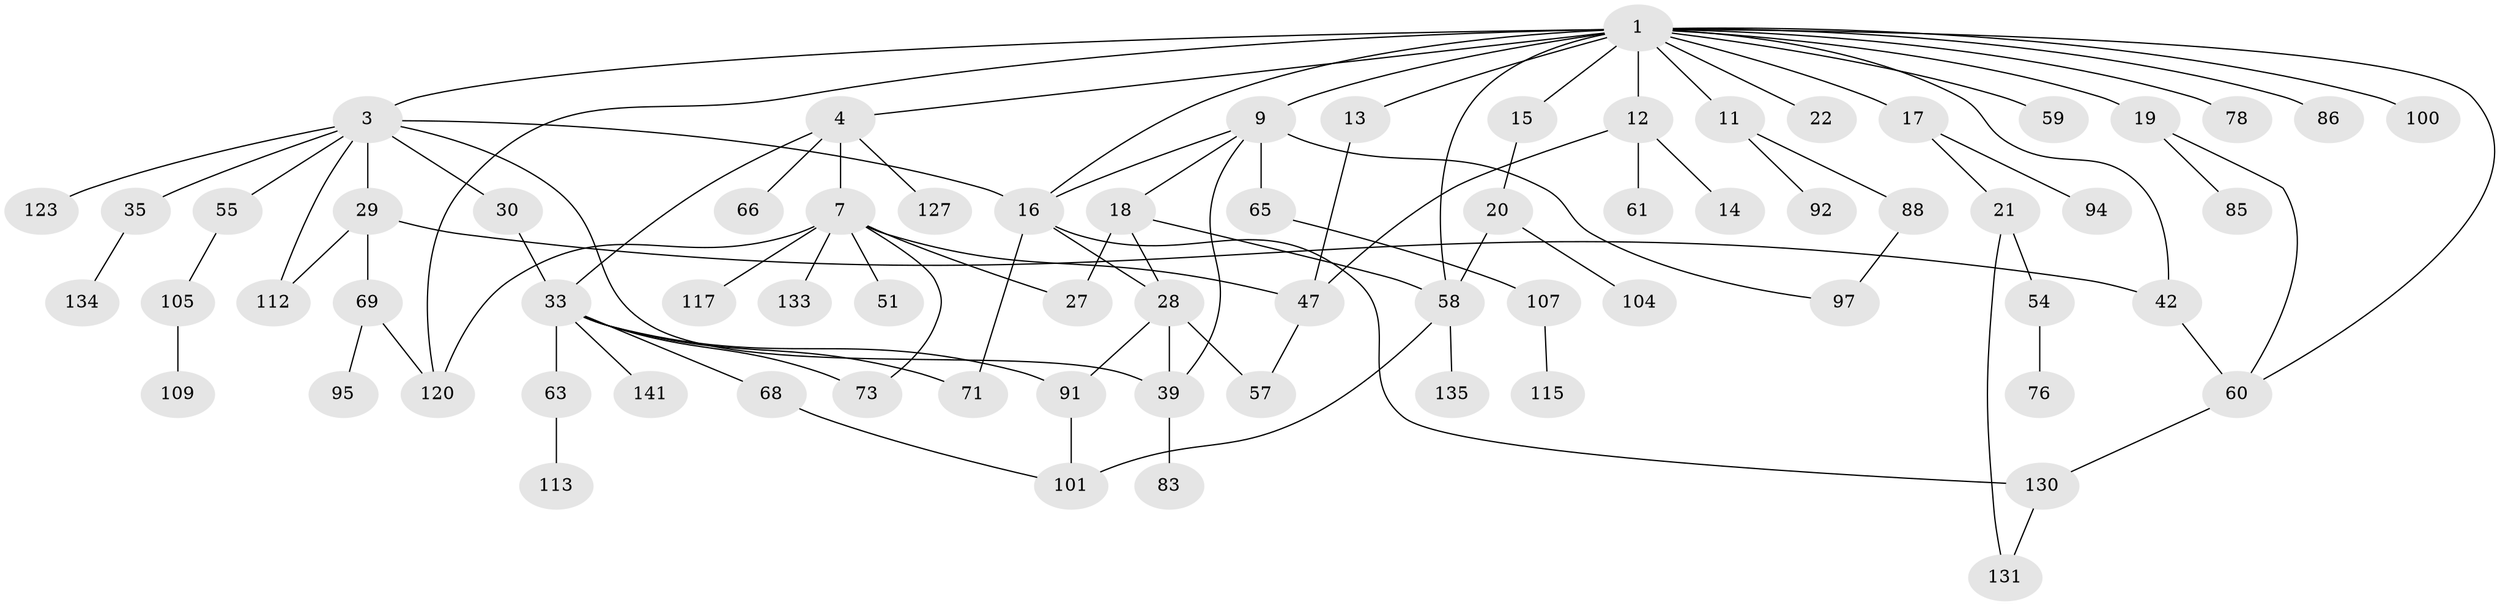 // original degree distribution, {4: 0.11188811188811189, 7: 0.02097902097902098, 5: 0.03496503496503497, 6: 0.013986013986013986, 8: 0.006993006993006993, 3: 0.1958041958041958, 2: 0.3076923076923077, 1: 0.3076923076923077}
// Generated by graph-tools (version 1.1) at 2025/13/03/09/25 04:13:33]
// undirected, 71 vertices, 96 edges
graph export_dot {
graph [start="1"]
  node [color=gray90,style=filled];
  1 [super="+23+2"];
  3 [super="+80+10"];
  4;
  7 [super="+62+31+24+72+34"];
  9 [super="+49+140+46"];
  11;
  12 [super="+25"];
  13;
  14;
  15 [super="+38"];
  16 [super="+70+84"];
  17 [super="+77"];
  18 [super="+43+41"];
  19 [super="+116"];
  20;
  21 [super="+64"];
  22;
  27 [super="+111"];
  28 [super="+56"];
  29 [super="+44+79"];
  30;
  33 [super="+36+48"];
  35 [super="+50"];
  39 [super="+40"];
  42 [super="+87"];
  47 [super="+102"];
  51;
  54;
  55 [super="+143"];
  57;
  58 [super="+110+124"];
  59;
  60 [super="+114"];
  61;
  63 [super="+99"];
  65 [super="+98"];
  66 [super="+75"];
  68;
  69 [super="+103"];
  71;
  73;
  76;
  78;
  83;
  85;
  86;
  88 [super="+118"];
  91 [super="+129"];
  92;
  94;
  95;
  97;
  100;
  101;
  104;
  105;
  107;
  109;
  112;
  113;
  115;
  117;
  120 [super="+128"];
  123 [super="+126"];
  127;
  130;
  131 [super="+136"];
  133;
  134;
  135;
  141;
  1 -- 4;
  1 -- 17;
  1 -- 120 [weight=2];
  1 -- 100;
  1 -- 78;
  1 -- 3;
  1 -- 9;
  1 -- 11;
  1 -- 12 [weight=2];
  1 -- 13;
  1 -- 15;
  1 -- 16;
  1 -- 19;
  1 -- 22;
  1 -- 86;
  1 -- 42;
  1 -- 58;
  1 -- 59;
  1 -- 60;
  3 -- 29;
  3 -- 30;
  3 -- 35;
  3 -- 55;
  3 -- 16;
  3 -- 112;
  3 -- 39;
  3 -- 123;
  4 -- 7;
  4 -- 33;
  4 -- 66;
  4 -- 127;
  7 -- 133;
  7 -- 51;
  7 -- 73;
  7 -- 27;
  7 -- 120;
  7 -- 117;
  7 -- 47;
  9 -- 18;
  9 -- 65 [weight=2];
  9 -- 97;
  9 -- 39;
  9 -- 16;
  11 -- 88;
  11 -- 92;
  12 -- 14;
  12 -- 61;
  12 -- 47;
  13 -- 47;
  15 -- 20;
  16 -- 28;
  16 -- 130;
  16 -- 71;
  17 -- 21;
  17 -- 94;
  18 -- 58;
  18 -- 27;
  18 -- 28;
  19 -- 85;
  19 -- 60;
  20 -- 104;
  20 -- 58;
  21 -- 54;
  21 -- 131;
  28 -- 91;
  28 -- 57;
  28 -- 39;
  29 -- 69;
  29 -- 112;
  29 -- 42;
  30 -- 33;
  33 -- 141;
  33 -- 68;
  33 -- 71;
  33 -- 73;
  33 -- 63 [weight=2];
  33 -- 91;
  35 -- 134;
  39 -- 83;
  42 -- 60;
  47 -- 57;
  54 -- 76;
  55 -- 105;
  58 -- 135;
  58 -- 101;
  60 -- 130;
  63 -- 113;
  65 -- 107;
  68 -- 101;
  69 -- 95;
  69 -- 120;
  88 -- 97;
  91 -- 101;
  105 -- 109;
  107 -- 115;
  130 -- 131;
}
